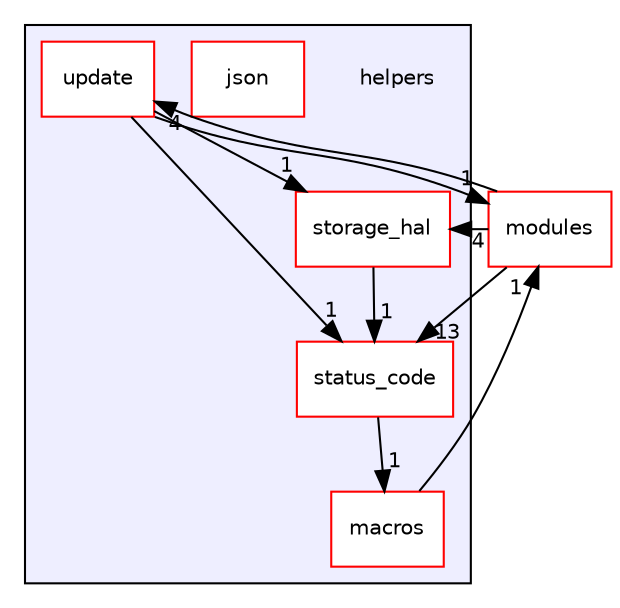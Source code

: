 digraph "helpers" {
  compound=true
  node [ fontsize="10", fontname="Helvetica"];
  edge [ labelfontsize="10", labelfontname="Helvetica"];
  subgraph clusterdir_861f50189fda057e6c57d1c1130602b3 {
    graph [ bgcolor="#eeeeff", pencolor="black", label="" URL="dir_861f50189fda057e6c57d1c1130602b3.html"];
    dir_861f50189fda057e6c57d1c1130602b3 [shape=plaintext label="helpers"];
    dir_65f84d185cdca2aa64261a87c05aa213 [shape=box label="json" color="red" fillcolor="white" style="filled" URL="dir_65f84d185cdca2aa64261a87c05aa213.html"];
    dir_3d071403e2ee5b5ff92bbab7a6ce2a2e [shape=box label="macros" color="red" fillcolor="white" style="filled" URL="dir_3d071403e2ee5b5ff92bbab7a6ce2a2e.html"];
    dir_ce69f04d794f898617ad6ff7228c17b7 [shape=box label="status_code" color="red" fillcolor="white" style="filled" URL="dir_ce69f04d794f898617ad6ff7228c17b7.html"];
    dir_b62c56929832e2b5d4d4591e43b1d697 [shape=box label="storage_hal" color="red" fillcolor="white" style="filled" URL="dir_b62c56929832e2b5d4d4591e43b1d697.html"];
    dir_af9c4c934e5848ec4f604fcf0e97c59f [shape=box label="update" color="red" fillcolor="white" style="filled" URL="dir_af9c4c934e5848ec4f604fcf0e97c59f.html"];
  }
  dir_e05d7e2b1ecd646af5bb94391405f3b5 [shape=box label="modules" fillcolor="white" style="filled" color="red" URL="dir_e05d7e2b1ecd646af5bb94391405f3b5.html"];
  dir_af9c4c934e5848ec4f604fcf0e97c59f->dir_b62c56929832e2b5d4d4591e43b1d697 [headlabel="1", labeldistance=1.5 headhref="dir_000101_000091.html"];
  dir_af9c4c934e5848ec4f604fcf0e97c59f->dir_e05d7e2b1ecd646af5bb94391405f3b5 [headlabel="1", labeldistance=1.5 headhref="dir_000101_000008.html"];
  dir_af9c4c934e5848ec4f604fcf0e97c59f->dir_ce69f04d794f898617ad6ff7228c17b7 [headlabel="1", labeldistance=1.5 headhref="dir_000101_000086.html"];
  dir_b62c56929832e2b5d4d4591e43b1d697->dir_ce69f04d794f898617ad6ff7228c17b7 [headlabel="1", labeldistance=1.5 headhref="dir_000091_000086.html"];
  dir_e05d7e2b1ecd646af5bb94391405f3b5->dir_af9c4c934e5848ec4f604fcf0e97c59f [headlabel="4", labeldistance=1.5 headhref="dir_000008_000101.html"];
  dir_e05d7e2b1ecd646af5bb94391405f3b5->dir_b62c56929832e2b5d4d4591e43b1d697 [headlabel="4", labeldistance=1.5 headhref="dir_000008_000091.html"];
  dir_e05d7e2b1ecd646af5bb94391405f3b5->dir_ce69f04d794f898617ad6ff7228c17b7 [headlabel="13", labeldistance=1.5 headhref="dir_000008_000086.html"];
  dir_3d071403e2ee5b5ff92bbab7a6ce2a2e->dir_e05d7e2b1ecd646af5bb94391405f3b5 [headlabel="1", labeldistance=1.5 headhref="dir_000063_000008.html"];
  dir_ce69f04d794f898617ad6ff7228c17b7->dir_3d071403e2ee5b5ff92bbab7a6ce2a2e [headlabel="1", labeldistance=1.5 headhref="dir_000086_000063.html"];
}
